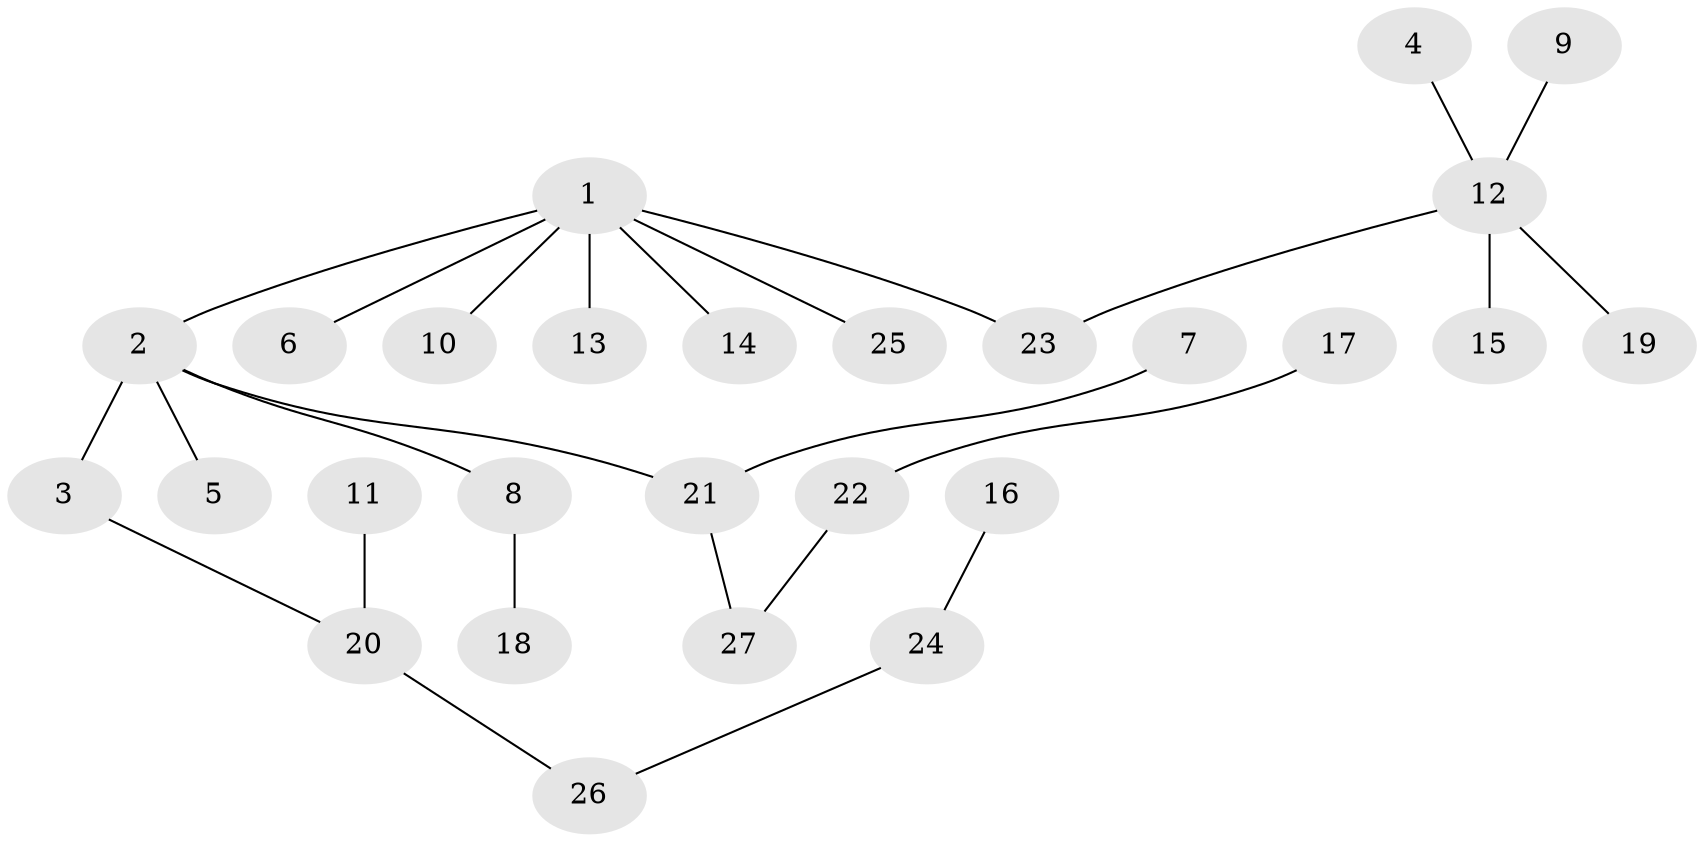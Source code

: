 // original degree distribution, {4: 0.09433962264150944, 5: 0.018867924528301886, 6: 0.018867924528301886, 2: 0.2830188679245283, 3: 0.11320754716981132, 1: 0.4716981132075472}
// Generated by graph-tools (version 1.1) at 2025/26/03/09/25 03:26:24]
// undirected, 27 vertices, 26 edges
graph export_dot {
graph [start="1"]
  node [color=gray90,style=filled];
  1;
  2;
  3;
  4;
  5;
  6;
  7;
  8;
  9;
  10;
  11;
  12;
  13;
  14;
  15;
  16;
  17;
  18;
  19;
  20;
  21;
  22;
  23;
  24;
  25;
  26;
  27;
  1 -- 2 [weight=1.0];
  1 -- 6 [weight=1.0];
  1 -- 10 [weight=1.0];
  1 -- 13 [weight=1.0];
  1 -- 14 [weight=1.0];
  1 -- 23 [weight=1.0];
  1 -- 25 [weight=1.0];
  2 -- 3 [weight=1.0];
  2 -- 5 [weight=1.0];
  2 -- 8 [weight=1.0];
  2 -- 21 [weight=1.0];
  3 -- 20 [weight=1.0];
  4 -- 12 [weight=1.0];
  7 -- 21 [weight=1.0];
  8 -- 18 [weight=1.0];
  9 -- 12 [weight=1.0];
  11 -- 20 [weight=1.0];
  12 -- 15 [weight=1.0];
  12 -- 19 [weight=1.0];
  12 -- 23 [weight=1.0];
  16 -- 24 [weight=1.0];
  17 -- 22 [weight=1.0];
  20 -- 26 [weight=1.0];
  21 -- 27 [weight=1.0];
  22 -- 27 [weight=1.0];
  24 -- 26 [weight=1.0];
}
